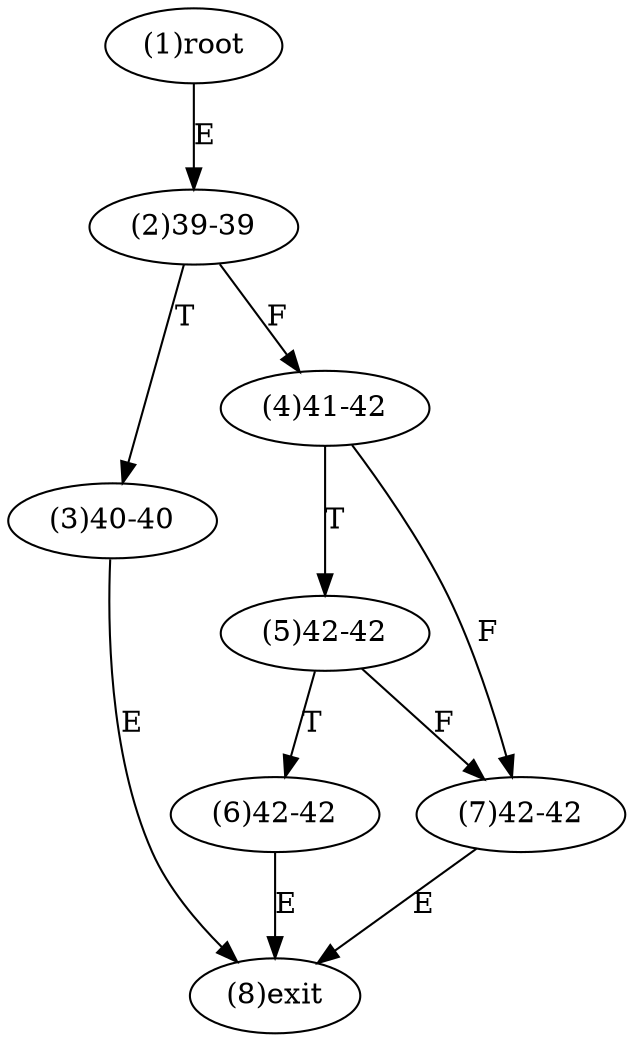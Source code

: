 digraph "" { 
1[ label="(1)root"];
2[ label="(2)39-39"];
3[ label="(3)40-40"];
4[ label="(4)41-42"];
5[ label="(5)42-42"];
6[ label="(6)42-42"];
7[ label="(7)42-42"];
8[ label="(8)exit"];
1->2[ label="E"];
2->4[ label="F"];
2->3[ label="T"];
3->8[ label="E"];
4->7[ label="F"];
4->5[ label="T"];
5->7[ label="F"];
5->6[ label="T"];
6->8[ label="E"];
7->8[ label="E"];
}
